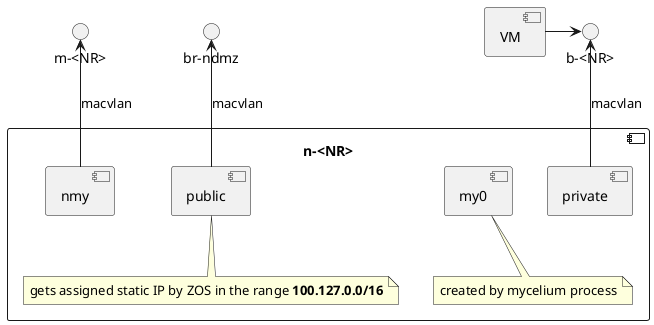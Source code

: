 @startuml

() "br-ndmz" as brndmz
() "m-<NR>" as my
() "b-<NR>" as bnr

component "n-<NR>" {
    component public as pub
    pub -up->brndmz: macvlan
    note bottom of pub
    gets assigned static IP by ZOS in the range <b>100.127.0.0/16</b>
    end note

    component my0
    note bottom of my0
    created by mycelium process
    end note


    component nmy
    nmy -up-> my: macvlan

    component private
    private -up->bnr: macvlan
}

component "VM"

VM -right-> bnr
@enduml
